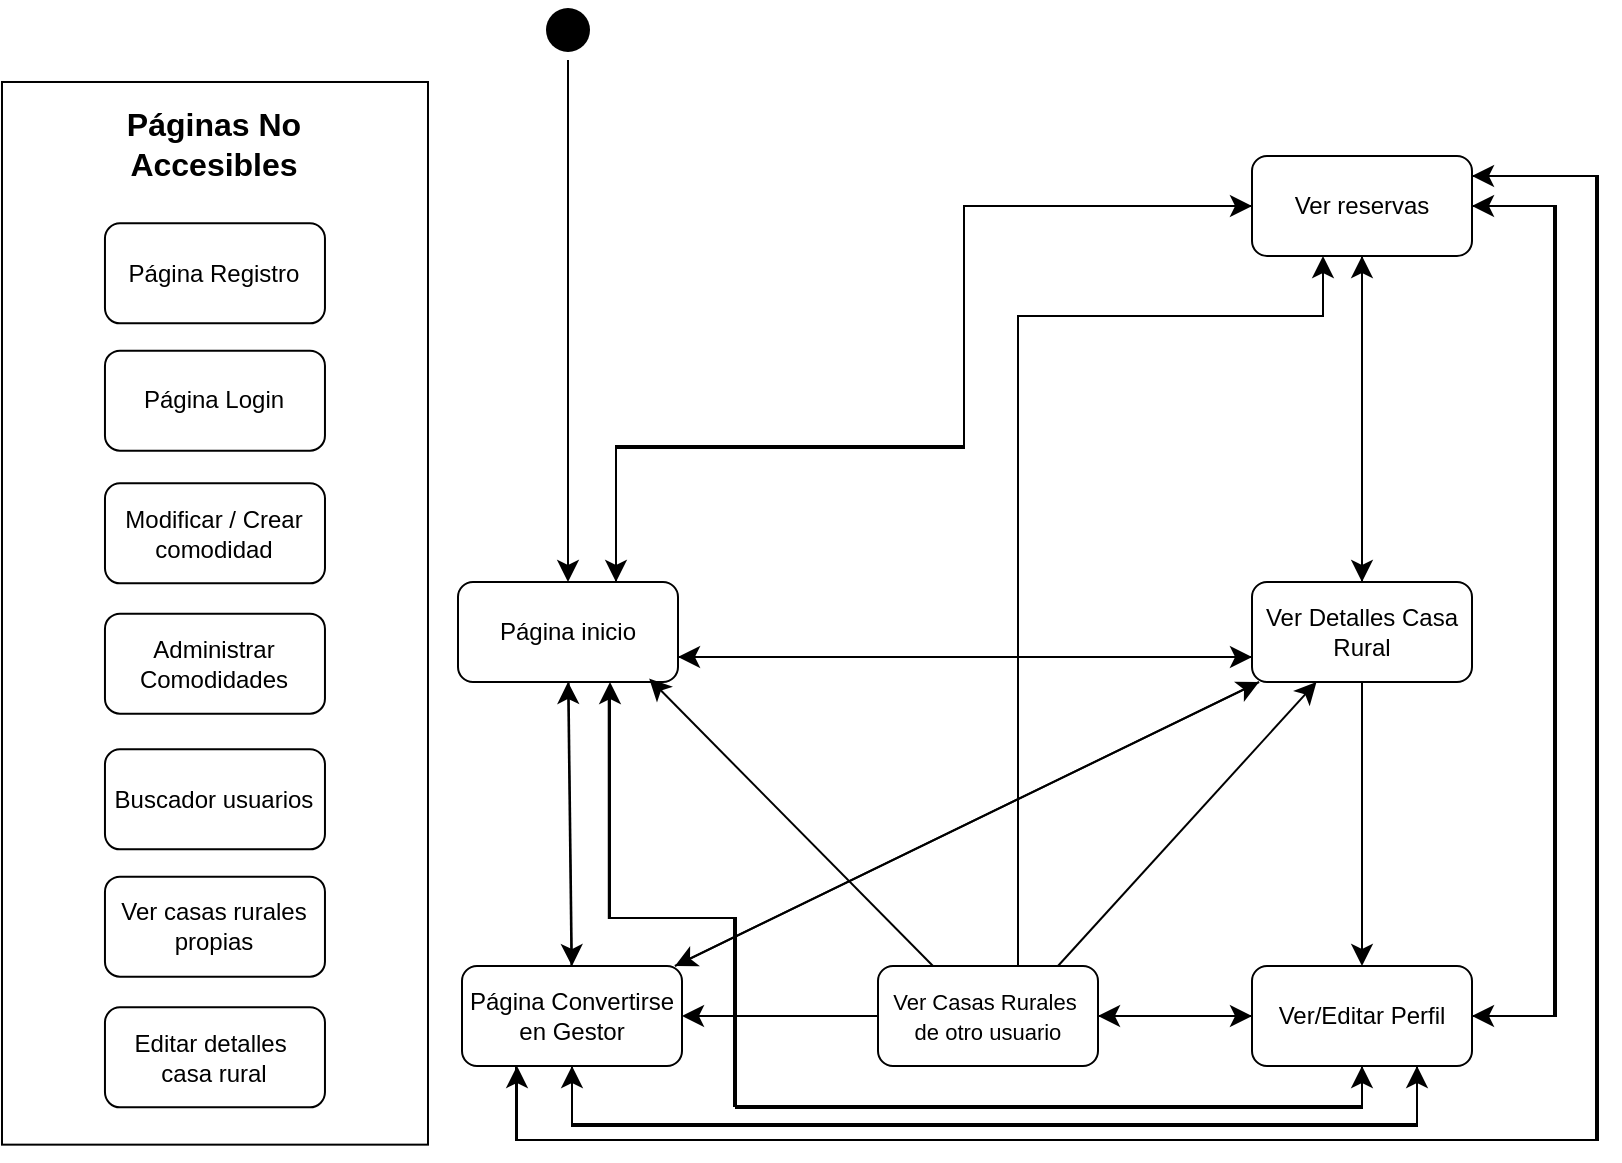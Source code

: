 <mxfile version="24.3.1" type="device">
  <diagram name="Página-1" id="odwVUHJU00kEWPwRS_iz">
    <mxGraphModel dx="2128" dy="1843" grid="0" gridSize="10" guides="1" tooltips="1" connect="1" arrows="1" fold="1" page="0" pageScale="1" pageWidth="827" pageHeight="1169" math="0" shadow="0">
      <root>
        <mxCell id="0" />
        <mxCell id="1" parent="0" />
        <mxCell id="msyZA52gmdJhK6XsZQX_-8" style="edgeStyle=none;curved=1;rounded=0;orthogonalLoop=1;jettySize=auto;html=1;entryX=0.5;entryY=0;entryDx=0;entryDy=0;fontSize=12;startSize=8;endSize=8;" parent="1" source="msyZA52gmdJhK6XsZQX_-1" target="msyZA52gmdJhK6XsZQX_-3" edge="1">
          <mxGeometry relative="1" as="geometry" />
        </mxCell>
        <mxCell id="msyZA52gmdJhK6XsZQX_-1" value="" style="ellipse;html=1;shape=startState;fillColor=#000000;strokeColor=none;" parent="1" vertex="1">
          <mxGeometry x="252" y="-416" width="30" height="30" as="geometry" />
        </mxCell>
        <mxCell id="msyZA52gmdJhK6XsZQX_-27" style="edgeStyle=none;curved=1;rounded=0;orthogonalLoop=1;jettySize=auto;html=1;fontSize=12;startSize=8;endSize=8;exitX=1;exitY=0.75;exitDx=0;exitDy=0;entryX=0;entryY=0.75;entryDx=0;entryDy=0;" parent="1" source="msyZA52gmdJhK6XsZQX_-3" target="msyZA52gmdJhK6XsZQX_-23" edge="1">
          <mxGeometry relative="1" as="geometry" />
        </mxCell>
        <mxCell id="msyZA52gmdJhK6XsZQX_-70" style="edgeStyle=orthogonalEdgeStyle;rounded=0;orthogonalLoop=1;jettySize=auto;html=1;fontSize=12;startSize=8;endSize=8;exitX=0.75;exitY=0;exitDx=0;exitDy=0;entryX=0;entryY=0.5;entryDx=0;entryDy=0;" parent="1" source="msyZA52gmdJhK6XsZQX_-3" target="msyZA52gmdJhK6XsZQX_-68" edge="1">
          <mxGeometry relative="1" as="geometry">
            <Array as="points">
              <mxPoint x="291" y="-125" />
              <mxPoint x="291" y="-193" />
              <mxPoint x="465" y="-193" />
              <mxPoint x="465" y="-313" />
            </Array>
          </mxGeometry>
        </mxCell>
        <mxCell id="XKDrZ7ff9_kvW7pQ2oWl-21" style="edgeStyle=orthogonalEdgeStyle;rounded=0;orthogonalLoop=1;jettySize=auto;html=1;entryX=0.5;entryY=1;entryDx=0;entryDy=0;fontSize=12;startSize=8;endSize=8;exitX=0.685;exitY=1.104;exitDx=0;exitDy=0;exitPerimeter=0;" parent="1" source="msyZA52gmdJhK6XsZQX_-3" target="msyZA52gmdJhK6XsZQX_-28" edge="1">
          <mxGeometry relative="1" as="geometry">
            <Array as="points">
              <mxPoint x="287" y="43" />
              <mxPoint x="350" y="43" />
              <mxPoint x="350" y="137" />
              <mxPoint x="664" y="137" />
            </Array>
          </mxGeometry>
        </mxCell>
        <mxCell id="MPyK_uWSTG0DDA9ITFKm-3" style="edgeStyle=none;curved=1;rounded=0;orthogonalLoop=1;jettySize=auto;html=1;entryX=0.5;entryY=0;entryDx=0;entryDy=0;fontSize=12;startSize=8;endSize=8;" parent="1" source="msyZA52gmdJhK6XsZQX_-3" target="MPyK_uWSTG0DDA9ITFKm-1" edge="1">
          <mxGeometry relative="1" as="geometry" />
        </mxCell>
        <mxCell id="msyZA52gmdJhK6XsZQX_-3" value="Página inicio" style="html=1;whiteSpace=wrap;rounded=1;" parent="1" vertex="1">
          <mxGeometry x="212" y="-125" width="110" height="50" as="geometry" />
        </mxCell>
        <mxCell id="msyZA52gmdJhK6XsZQX_-24" style="edgeStyle=none;curved=1;rounded=0;orthogonalLoop=1;jettySize=auto;html=1;entryX=1;entryY=0.75;entryDx=0;entryDy=0;fontSize=12;startSize=8;endSize=8;exitX=0;exitY=0.75;exitDx=0;exitDy=0;" parent="1" source="msyZA52gmdJhK6XsZQX_-23" target="msyZA52gmdJhK6XsZQX_-3" edge="1">
          <mxGeometry relative="1" as="geometry">
            <mxPoint x="236" y="69" as="sourcePoint" />
          </mxGeometry>
        </mxCell>
        <mxCell id="XKDrZ7ff9_kvW7pQ2oWl-10" style="edgeStyle=none;curved=1;rounded=0;orthogonalLoop=1;jettySize=auto;html=1;fontSize=12;startSize=8;endSize=8;" parent="1" source="msyZA52gmdJhK6XsZQX_-23" target="msyZA52gmdJhK6XsZQX_-68" edge="1">
          <mxGeometry relative="1" as="geometry">
            <mxPoint x="570" y="-296" as="targetPoint" />
          </mxGeometry>
        </mxCell>
        <mxCell id="XKDrZ7ff9_kvW7pQ2oWl-16" style="edgeStyle=none;curved=1;rounded=0;orthogonalLoop=1;jettySize=auto;html=1;fontSize=12;startSize=8;endSize=8;" parent="1" source="msyZA52gmdJhK6XsZQX_-23" target="msyZA52gmdJhK6XsZQX_-28" edge="1">
          <mxGeometry relative="1" as="geometry" />
        </mxCell>
        <mxCell id="IML9E4o5CZZFBE4S-GaR-5" style="edgeStyle=none;curved=1;rounded=0;orthogonalLoop=1;jettySize=auto;html=1;fontSize=12;startSize=8;endSize=8;" parent="1" source="msyZA52gmdJhK6XsZQX_-23" target="MPyK_uWSTG0DDA9ITFKm-1" edge="1">
          <mxGeometry relative="1" as="geometry" />
        </mxCell>
        <mxCell id="msyZA52gmdJhK6XsZQX_-23" value="Ver Detalles Casa Rural" style="html=1;whiteSpace=wrap;rounded=1;" parent="1" vertex="1">
          <mxGeometry x="609" y="-125" width="110" height="50" as="geometry" />
        </mxCell>
        <mxCell id="msyZA52gmdJhK6XsZQX_-53" style="edgeStyle=none;curved=1;rounded=0;orthogonalLoop=1;jettySize=auto;html=1;fontSize=12;startSize=8;endSize=8;" parent="1" source="msyZA52gmdJhK6XsZQX_-28" target="msyZA52gmdJhK6XsZQX_-51" edge="1">
          <mxGeometry relative="1" as="geometry">
            <mxPoint x="485" y="25" as="targetPoint" />
          </mxGeometry>
        </mxCell>
        <mxCell id="msyZA52gmdJhK6XsZQX_-76" style="edgeStyle=elbowEdgeStyle;rounded=0;orthogonalLoop=1;jettySize=auto;html=1;entryX=1;entryY=0.5;entryDx=0;entryDy=0;fontSize=12;startSize=8;endSize=8;" parent="1" source="msyZA52gmdJhK6XsZQX_-28" target="msyZA52gmdJhK6XsZQX_-68" edge="1">
          <mxGeometry relative="1" as="geometry">
            <Array as="points">
              <mxPoint x="760" y="-110" />
            </Array>
          </mxGeometry>
        </mxCell>
        <mxCell id="IML9E4o5CZZFBE4S-GaR-3" style="edgeStyle=orthogonalEdgeStyle;rounded=0;orthogonalLoop=1;jettySize=auto;html=1;entryX=0.5;entryY=1;entryDx=0;entryDy=0;fontSize=12;startSize=8;endSize=8;exitX=0.75;exitY=1;exitDx=0;exitDy=0;" parent="1" source="msyZA52gmdJhK6XsZQX_-28" target="MPyK_uWSTG0DDA9ITFKm-1" edge="1">
          <mxGeometry relative="1" as="geometry">
            <Array as="points">
              <mxPoint x="692" y="146" />
              <mxPoint x="269" y="146" />
            </Array>
          </mxGeometry>
        </mxCell>
        <mxCell id="msyZA52gmdJhK6XsZQX_-28" value="Ver/Editar Perfil" style="html=1;whiteSpace=wrap;rounded=1;" parent="1" vertex="1">
          <mxGeometry x="609" y="67" width="110" height="50" as="geometry" />
        </mxCell>
        <mxCell id="msyZA52gmdJhK6XsZQX_-52" style="edgeStyle=none;curved=1;rounded=0;orthogonalLoop=1;jettySize=auto;html=1;fontSize=12;startSize=8;endSize=8;" parent="1" source="msyZA52gmdJhK6XsZQX_-51" target="msyZA52gmdJhK6XsZQX_-28" edge="1">
          <mxGeometry relative="1" as="geometry" />
        </mxCell>
        <mxCell id="XKDrZ7ff9_kvW7pQ2oWl-18" style="edgeStyle=none;curved=1;rounded=0;orthogonalLoop=1;jettySize=auto;html=1;fontSize=12;startSize=8;endSize=8;exitX=0.818;exitY=0;exitDx=0;exitDy=0;exitPerimeter=0;" parent="1" source="msyZA52gmdJhK6XsZQX_-51" target="msyZA52gmdJhK6XsZQX_-23" edge="1">
          <mxGeometry relative="1" as="geometry" />
        </mxCell>
        <mxCell id="XKDrZ7ff9_kvW7pQ2oWl-22" style="edgeStyle=orthogonalEdgeStyle;rounded=0;orthogonalLoop=1;jettySize=auto;html=1;entryX=0.25;entryY=1;entryDx=0;entryDy=0;fontSize=12;startSize=8;endSize=8;" parent="1" edge="1">
          <mxGeometry relative="1" as="geometry">
            <mxPoint x="492" y="67" as="sourcePoint" />
            <mxPoint x="644.5" y="-288" as="targetPoint" />
            <Array as="points">
              <mxPoint x="492" y="-258" />
              <mxPoint x="645" y="-258" />
            </Array>
          </mxGeometry>
        </mxCell>
        <mxCell id="IML9E4o5CZZFBE4S-GaR-2" style="edgeStyle=none;curved=1;rounded=0;orthogonalLoop=1;jettySize=auto;html=1;fontSize=12;startSize=8;endSize=8;" parent="1" source="msyZA52gmdJhK6XsZQX_-51" target="MPyK_uWSTG0DDA9ITFKm-1" edge="1">
          <mxGeometry relative="1" as="geometry" />
        </mxCell>
        <mxCell id="msyZA52gmdJhK6XsZQX_-51" value="&lt;font size=&quot;1&quot; style=&quot;&quot;&gt;&lt;span style=&quot;font-size: 11px;&quot;&gt;Ver Casas Rurales&amp;nbsp;&lt;/span&gt;&lt;/font&gt;&lt;div&gt;&lt;font size=&quot;1&quot; style=&quot;&quot;&gt;&lt;span style=&quot;font-size: 11px;&quot;&gt;de otro usuario&lt;/span&gt;&lt;/font&gt;&lt;/div&gt;" style="html=1;whiteSpace=wrap;rounded=1;" parent="1" vertex="1">
          <mxGeometry x="422" y="67" width="110" height="50" as="geometry" />
        </mxCell>
        <mxCell id="msyZA52gmdJhK6XsZQX_-69" style="edgeStyle=orthogonalEdgeStyle;rounded=0;orthogonalLoop=1;jettySize=auto;html=1;fontSize=12;startSize=8;endSize=8;" parent="1" source="msyZA52gmdJhK6XsZQX_-68" target="msyZA52gmdJhK6XsZQX_-3" edge="1">
          <mxGeometry relative="1" as="geometry">
            <Array as="points">
              <mxPoint x="465" y="-313" />
              <mxPoint x="465" y="-192" />
              <mxPoint x="291" y="-192" />
            </Array>
          </mxGeometry>
        </mxCell>
        <mxCell id="msyZA52gmdJhK6XsZQX_-75" style="edgeStyle=elbowEdgeStyle;rounded=0;orthogonalLoop=1;jettySize=auto;html=1;entryX=1;entryY=0.5;entryDx=0;entryDy=0;fontSize=12;startSize=8;endSize=8;" parent="1" source="msyZA52gmdJhK6XsZQX_-68" target="msyZA52gmdJhK6XsZQX_-28" edge="1">
          <mxGeometry relative="1" as="geometry">
            <Array as="points">
              <mxPoint x="761" y="-115" />
            </Array>
          </mxGeometry>
        </mxCell>
        <mxCell id="IML9E4o5CZZFBE4S-GaR-7" style="edgeStyle=orthogonalEdgeStyle;rounded=0;orthogonalLoop=1;jettySize=auto;html=1;entryX=0.25;entryY=1;entryDx=0;entryDy=0;fontSize=12;startSize=8;endSize=8;" parent="1" source="msyZA52gmdJhK6XsZQX_-68" target="MPyK_uWSTG0DDA9ITFKm-1" edge="1">
          <mxGeometry relative="1" as="geometry">
            <Array as="points">
              <mxPoint x="781" y="-328" />
              <mxPoint x="781" y="154" />
              <mxPoint x="242" y="154" />
            </Array>
          </mxGeometry>
        </mxCell>
        <mxCell id="msyZA52gmdJhK6XsZQX_-68" value="Ver reservas" style="html=1;whiteSpace=wrap;rounded=1;" parent="1" vertex="1">
          <mxGeometry x="609" y="-338" width="110" height="50" as="geometry" />
        </mxCell>
        <mxCell id="XKDrZ7ff9_kvW7pQ2oWl-11" style="edgeStyle=none;curved=1;rounded=0;orthogonalLoop=1;jettySize=auto;html=1;entryX=0.5;entryY=0;entryDx=0;entryDy=0;fontSize=12;startSize=8;endSize=8;exitX=0.5;exitY=1;exitDx=0;exitDy=0;" parent="1" source="msyZA52gmdJhK6XsZQX_-68" target="msyZA52gmdJhK6XsZQX_-23" edge="1">
          <mxGeometry relative="1" as="geometry">
            <mxPoint x="573" y="-290" as="sourcePoint" />
          </mxGeometry>
        </mxCell>
        <mxCell id="XKDrZ7ff9_kvW7pQ2oWl-17" style="edgeStyle=none;curved=1;rounded=0;orthogonalLoop=1;jettySize=auto;html=1;fontSize=12;startSize=8;endSize=8;exitX=0.25;exitY=0;exitDx=0;exitDy=0;entryX=0.869;entryY=0.966;entryDx=0;entryDy=0;entryPerimeter=0;" parent="1" source="msyZA52gmdJhK6XsZQX_-51" target="msyZA52gmdJhK6XsZQX_-3" edge="1">
          <mxGeometry relative="1" as="geometry">
            <mxPoint x="326" y="-50" as="targetPoint" />
          </mxGeometry>
        </mxCell>
        <mxCell id="XKDrZ7ff9_kvW7pQ2oWl-19" style="edgeStyle=orthogonalEdgeStyle;rounded=0;orthogonalLoop=1;jettySize=auto;html=1;fontSize=12;startSize=8;endSize=8;" parent="1" source="msyZA52gmdJhK6XsZQX_-28" target="msyZA52gmdJhK6XsZQX_-3" edge="1">
          <mxGeometry relative="1" as="geometry">
            <Array as="points">
              <mxPoint x="664" y="138" />
              <mxPoint x="351" y="138" />
              <mxPoint x="351" y="43" />
              <mxPoint x="288" y="43" />
            </Array>
          </mxGeometry>
        </mxCell>
        <mxCell id="MPyK_uWSTG0DDA9ITFKm-4" style="edgeStyle=none;curved=1;rounded=0;orthogonalLoop=1;jettySize=auto;html=1;entryX=0.5;entryY=1;entryDx=0;entryDy=0;fontSize=12;startSize=8;endSize=8;" parent="1" source="MPyK_uWSTG0DDA9ITFKm-1" target="msyZA52gmdJhK6XsZQX_-3" edge="1">
          <mxGeometry relative="1" as="geometry" />
        </mxCell>
        <mxCell id="IML9E4o5CZZFBE4S-GaR-4" style="edgeStyle=orthogonalEdgeStyle;rounded=0;orthogonalLoop=1;jettySize=auto;html=1;entryX=0.75;entryY=1;entryDx=0;entryDy=0;fontSize=12;startSize=8;endSize=8;exitX=0.5;exitY=1;exitDx=0;exitDy=0;" parent="1" source="MPyK_uWSTG0DDA9ITFKm-1" target="msyZA52gmdJhK6XsZQX_-28" edge="1">
          <mxGeometry relative="1" as="geometry">
            <Array as="points">
              <mxPoint x="269" y="147" />
              <mxPoint x="692" y="147" />
            </Array>
          </mxGeometry>
        </mxCell>
        <mxCell id="IML9E4o5CZZFBE4S-GaR-6" style="edgeStyle=none;curved=1;rounded=0;orthogonalLoop=1;jettySize=auto;html=1;fontSize=12;startSize=8;endSize=8;" parent="1" source="MPyK_uWSTG0DDA9ITFKm-1" target="msyZA52gmdJhK6XsZQX_-23" edge="1">
          <mxGeometry relative="1" as="geometry" />
        </mxCell>
        <mxCell id="IML9E4o5CZZFBE4S-GaR-8" style="edgeStyle=orthogonalEdgeStyle;rounded=0;orthogonalLoop=1;jettySize=auto;html=1;fontSize=12;startSize=8;endSize=8;" parent="1" source="MPyK_uWSTG0DDA9ITFKm-1" target="msyZA52gmdJhK6XsZQX_-68" edge="1">
          <mxGeometry relative="1" as="geometry">
            <Array as="points">
              <mxPoint x="241" y="154" />
              <mxPoint x="782" y="154" />
              <mxPoint x="782" y="-328" />
            </Array>
          </mxGeometry>
        </mxCell>
        <mxCell id="MPyK_uWSTG0DDA9ITFKm-1" value="Página Convertirse en Gestor" style="html=1;whiteSpace=wrap;rounded=1;" parent="1" vertex="1">
          <mxGeometry x="214" y="67" width="110" height="50" as="geometry" />
        </mxCell>
        <mxCell id="MPyK_uWSTG0DDA9ITFKm-8" value="" style="group" parent="1" vertex="1" connectable="0">
          <mxGeometry x="-16.005" y="-375.005" width="213.0" height="531.33" as="geometry" />
        </mxCell>
        <mxCell id="-O1WCtpbnKnp9MO-WSxZ-5" value="&lt;div&gt;&lt;br/&gt;&lt;/div&gt;" style="rounded=0;whiteSpace=wrap;html=1;rotation=90;container=0;" parent="MPyK_uWSTG0DDA9ITFKm-8" vertex="1">
          <mxGeometry x="-159.165" y="159.165" width="531.33" height="213" as="geometry" />
        </mxCell>
        <mxCell id="msyZA52gmdJhK6XsZQX_-10" value="Página Login" style="html=1;whiteSpace=wrap;rounded=1;container=0;" parent="MPyK_uWSTG0DDA9ITFKm-8" vertex="1">
          <mxGeometry x="51.485" y="134.335" width="110" height="50" as="geometry" />
        </mxCell>
        <mxCell id="msyZA52gmdJhK6XsZQX_-11" value="Página Registro" style="html=1;whiteSpace=wrap;rounded=1;container=0;" parent="MPyK_uWSTG0DDA9ITFKm-8" vertex="1">
          <mxGeometry x="51.485" y="70.675" width="110" height="50" as="geometry" />
        </mxCell>
        <mxCell id="-O1WCtpbnKnp9MO-WSxZ-6" value="&lt;b&gt;Páginas No Accesibles&lt;/b&gt;" style="text;html=1;align=center;verticalAlign=middle;whiteSpace=wrap;rounded=0;fontSize=16;container=0;" parent="MPyK_uWSTG0DDA9ITFKm-8" vertex="1">
          <mxGeometry x="45.485" y="15.675" width="122" height="30" as="geometry" />
        </mxCell>
        <mxCell id="XKDrZ7ff9_kvW7pQ2oWl-1" value="Administrar Comodidades" style="html=1;whiteSpace=wrap;rounded=1;container=0;" parent="MPyK_uWSTG0DDA9ITFKm-8" vertex="1">
          <mxGeometry x="51.485" y="265.835" width="110" height="50" as="geometry" />
        </mxCell>
        <mxCell id="XKDrZ7ff9_kvW7pQ2oWl-2" value="Modificar / Crear comodidad" style="html=1;whiteSpace=wrap;rounded=1;container=0;" parent="MPyK_uWSTG0DDA9ITFKm-8" vertex="1">
          <mxGeometry x="51.495" y="200.685" width="110" height="50" as="geometry" />
        </mxCell>
        <mxCell id="msyZA52gmdJhK6XsZQX_-35" value="Buscador usuarios" style="html=1;whiteSpace=wrap;rounded=1;container=0;" parent="MPyK_uWSTG0DDA9ITFKm-8" vertex="1">
          <mxGeometry x="51.485" y="333.685" width="110" height="50" as="geometry" />
        </mxCell>
        <mxCell id="MPyK_uWSTG0DDA9ITFKm-5" value="Ver casas rurales propias" style="html=1;whiteSpace=wrap;rounded=1;container=0;" parent="MPyK_uWSTG0DDA9ITFKm-8" vertex="1">
          <mxGeometry x="51.485" y="397.335" width="110" height="50" as="geometry" />
        </mxCell>
        <mxCell id="MPyK_uWSTG0DDA9ITFKm-6" value="Editar detalles&amp;nbsp;&lt;div&gt;casa rural&lt;/div&gt;" style="html=1;whiteSpace=wrap;rounded=1;container=0;" parent="MPyK_uWSTG0DDA9ITFKm-8" vertex="1">
          <mxGeometry x="51.485" y="462.685" width="110" height="50" as="geometry" />
        </mxCell>
      </root>
    </mxGraphModel>
  </diagram>
</mxfile>
